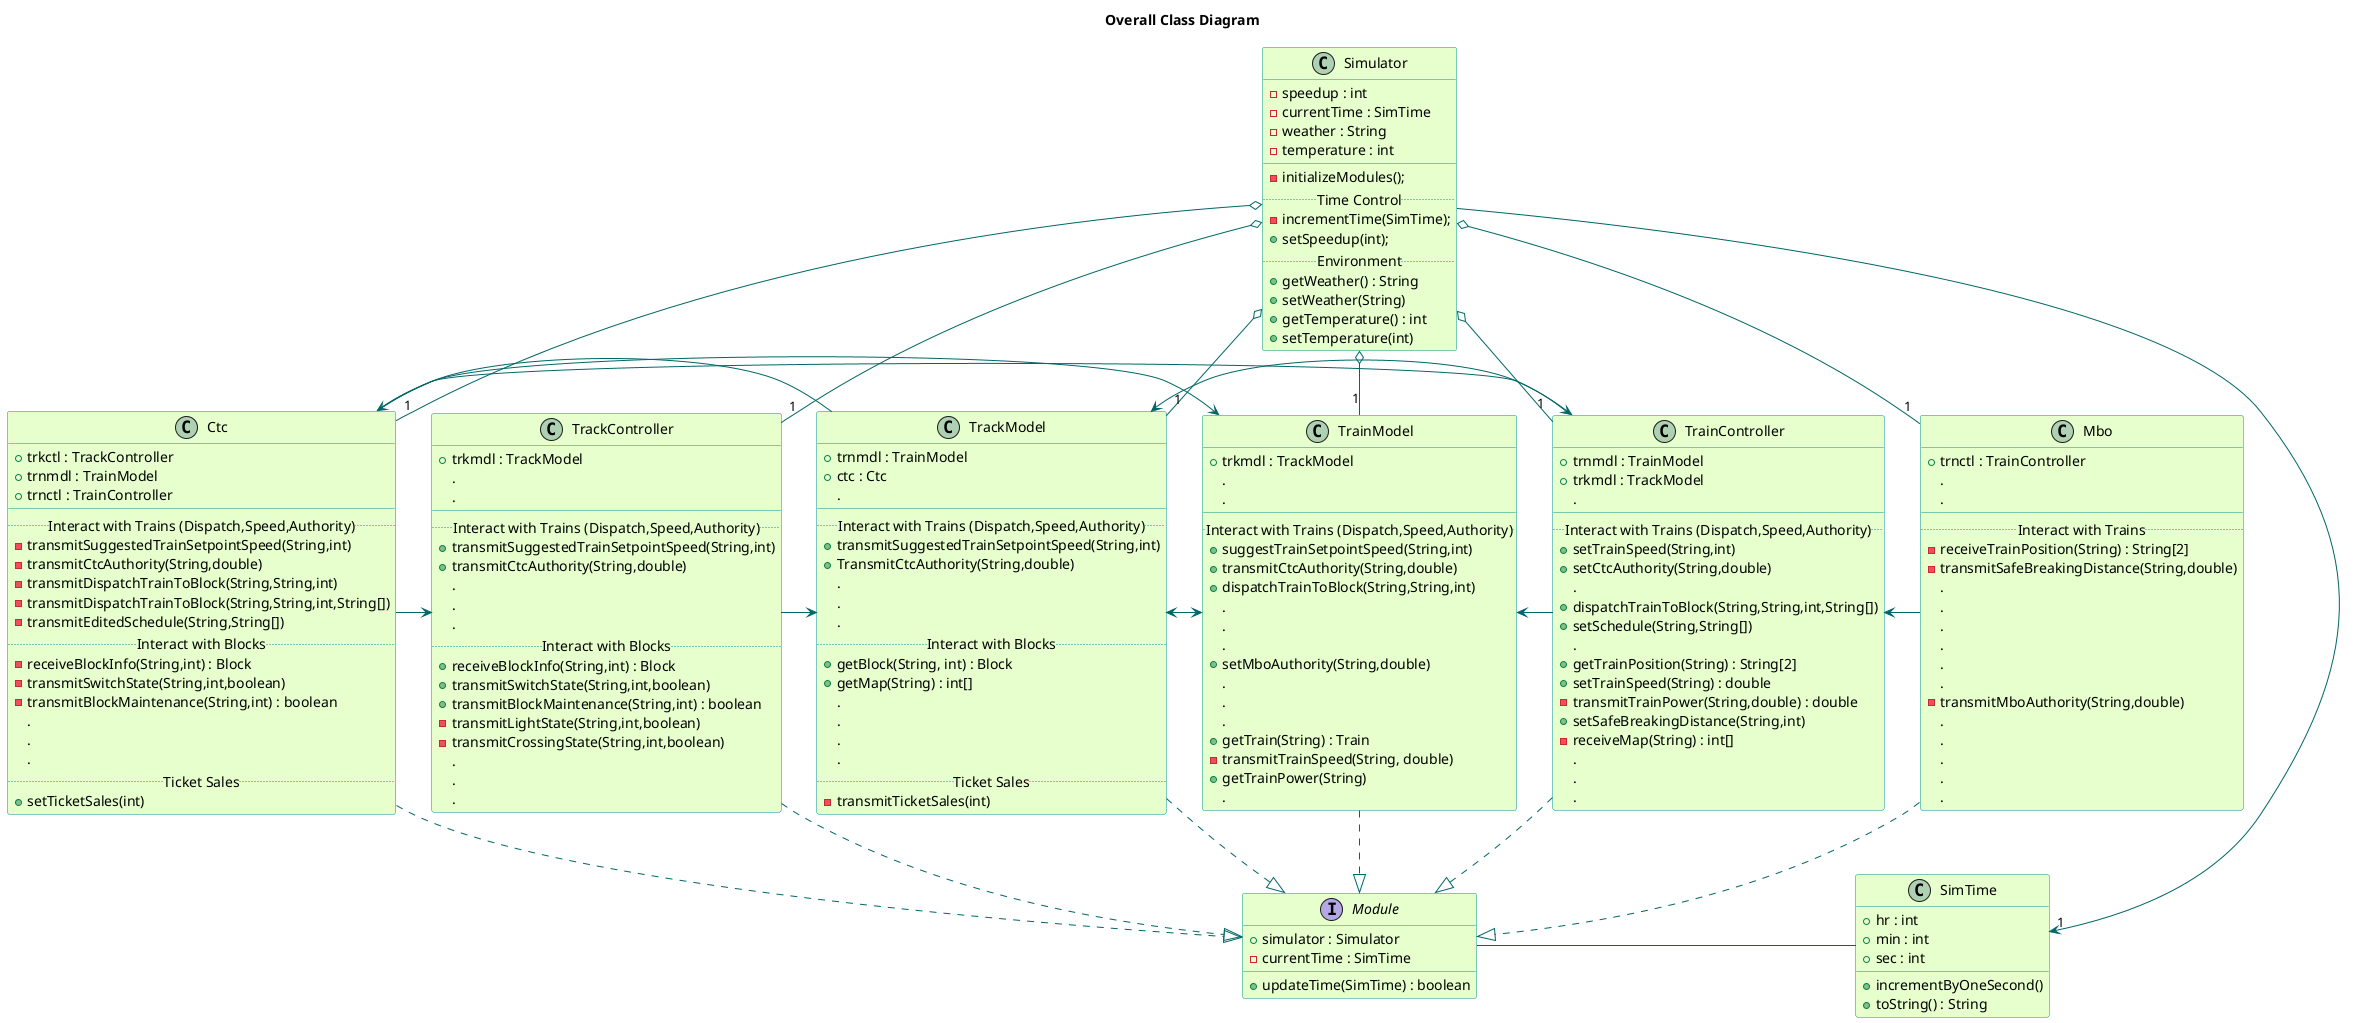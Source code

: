 @startuml
'if only I care about time of day, we should not import SimTime to Module'

title Overall Class Diagram
skinparam backgroundColor transparent
skinparam classBackgroundColor #e6ffcc
skinparam classBorderColor 	#049595
skinparam packageBorderCOlor  #049595
skinparam arrowColor #006666

class Simulator{
  -speedup : int
  -currentTime : SimTime
  -weather : String
  -temperature : int
  __
  -initializeModules();
  ..Time Control..
  -incrementTime(SimTime);
  +setSpeedup(int);
  ..Environment..
  +getWeather() : String
  +setWeather(String)
  +getTemperature() : int
  +setTemperature(int)
}
class SimTime{
  +hr : int
  +min : int
  +sec : int
  +incrementByOneSecond()
  +toString() : String
}
interface Module{
  +simulator : Simulator
  -currentTime : SimTime
  +updateTime(SimTime) : boolean
}
class Ctc{
  +trkctl : TrackController
  +trnmdl : TrainModel
  +trnctl : TrainController
  __
  ..Interact with Trains (Dispatch,Speed,Authority)..
  -transmitSuggestedTrainSetpointSpeed(String,int)
  -transmitCtcAuthority(String,double)
  -transmitDispatchTrainToBlock(String,String,int)
  -transmitDispatchTrainToBlock(String,String,int,String[])
    -transmitEditedSchedule(String,String[])
  ..Interact with Blocks..
  -receiveBlockInfo(String,int) : Block
  -transmitSwitchState(String,int,boolean)
  -transmitBlockMaintenance(String,int) : boolean
  .
  .
  .
  ..Ticket Sales..
  +setTicketSales(int)
}
class TrackController{
  +trkmdl : TrackModel
  .
  .
  __
  ..Interact with Trains (Dispatch,Speed,Authority)..
  +transmitSuggestedTrainSetpointSpeed(String,int)
  +transmitCtcAuthority(String,double)
  .
  .
  .
  ..Interact with Blocks..
  +receiveBlockInfo(String,int) : Block
  +transmitSwitchState(String,int,boolean)
  +transmitBlockMaintenance(String,int) : boolean
  -transmitLightState(String,int,boolean)
  -transmitCrossingState(String,int,boolean)
  .
  .
  .
}
class TrackModel{
  +trnmdl : TrainModel
  +ctc : Ctc
  .
  __
  ..Interact with Trains (Dispatch,Speed,Authority)..
  +transmitSuggestedTrainSetpointSpeed(String,int)
  +TransmitCtcAuthority(String,double)
  .
  .
  .
  ..Interact with Blocks..
  +getBlock(String, int) : Block
  +getMap(String) : int[]
  .
  .
  .
  .
  ..Ticket Sales..
  -transmitTicketSales(int)
}
class TrainModel{
  +trkmdl : TrackModel
  .
  .
  __
  ..Interact with Trains (Dispatch,Speed,Authority)..
  +suggestTrainSetpointSpeed(String,int)
  +transmitCtcAuthority(String,double)
  +dispatchTrainToBlock(String,String,int)
  .
  .
  .
  +setMboAuthority(String,double)
  .
  .
  .
  +getTrain(String) : Train
  -transmitTrainSpeed(String, double)
  +getTrainPower(String)
  .
}
class TrainController{
  +trnmdl : TrainModel
  +trkmdl : TrackModel
  .
  __
  ..Interact with Trains (Dispatch,Speed,Authority)..
  +setTrainSpeed(String,int)
  +setCtcAuthority(String,double)
  .
  +dispatchTrainToBlock(String,String,int,String[])
  +setSchedule(String,String[])
  .
  +getTrainPosition(String) : String[2]
  +setTrainSpeed(String) : double
  -transmitTrainPower(String,double) : double
  +setSafeBreakingDistance(String,int)
  -receiveMap(String) : int[]
  .
  .
  .
}
class Mbo{
  +trnctl : TrainController
  .
  .
  __
  ..Interact with Trains..
  -receiveTrainPosition(String) : String[2]
  -transmitSafeBreakingDistance(String,double)
  .
  .
  .
  .
  .
  .
  -transmitMboAuthority(String,double)
  .
  .
  .
  .
  .
}

Simulator -> "1" SimTime

Simulator o--"1" Ctc
TrackController "1"--o Simulator
TrackModel "1"--o Simulator
TrainModel "1"--o Simulator
TrainController "1"--o Simulator
Mbo "1"--o Simulator

Ctc -.|> Module
TrackController -.|> Module
TrackModel -.|> Module
TrainModel -.|> Module
TrainController -.|> Module
Mbo -.|> Module

Module - SimTime

Ctc -> TrackController
TrackController -> TrackModel
TrackModel <-> TrainModel
TrainModel <- TrainController
TrainController <- Mbo

TrainController -> TrackModel /'for getting map'/
TrackModel -> Ctc /'for ticket sales'/
Ctc -> TrainModel /'for dispatching'/
Ctc -> TrainController /'for dispatching'/

@enduml

